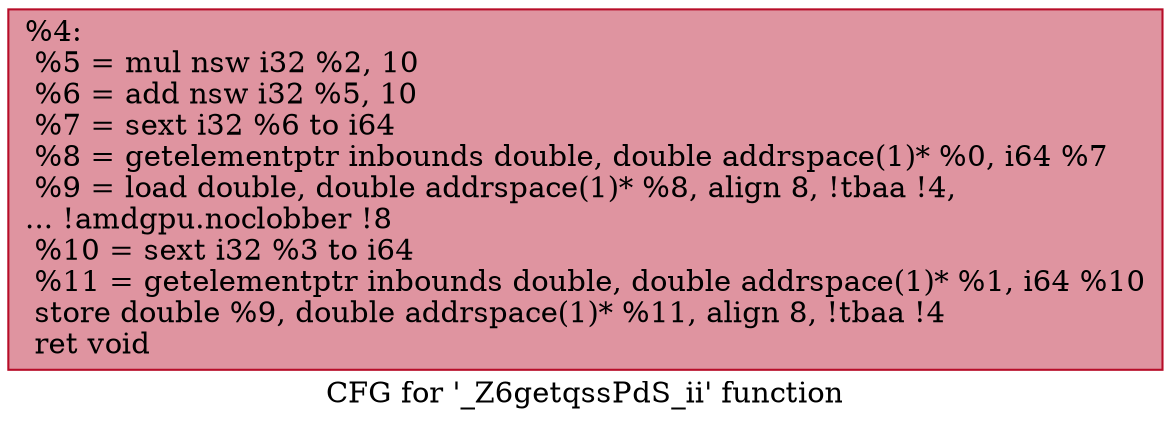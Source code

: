 digraph "CFG for '_Z6getqssPdS_ii' function" {
	label="CFG for '_Z6getqssPdS_ii' function";

	Node0x613bb40 [shape=record,color="#b70d28ff", style=filled, fillcolor="#b70d2870",label="{%4:\l  %5 = mul nsw i32 %2, 10\l  %6 = add nsw i32 %5, 10\l  %7 = sext i32 %6 to i64\l  %8 = getelementptr inbounds double, double addrspace(1)* %0, i64 %7\l  %9 = load double, double addrspace(1)* %8, align 8, !tbaa !4,\l... !amdgpu.noclobber !8\l  %10 = sext i32 %3 to i64\l  %11 = getelementptr inbounds double, double addrspace(1)* %1, i64 %10\l  store double %9, double addrspace(1)* %11, align 8, !tbaa !4\l  ret void\l}"];
}
